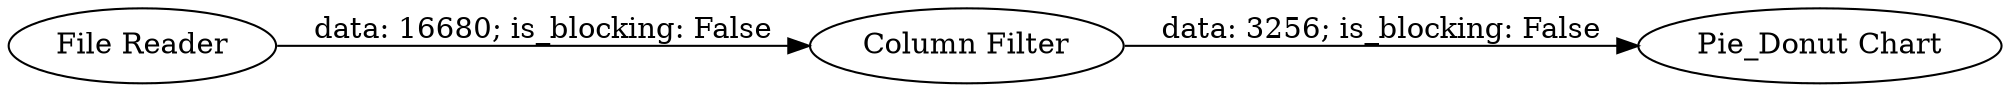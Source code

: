 digraph {
	"2021187749966559767_3" [label="Column Filter"]
	"2021187749966559767_1" [label="File Reader"]
	"2021187749966559767_2" [label="Pie_Donut Chart"]
	"2021187749966559767_3" -> "2021187749966559767_2" [label="data: 3256; is_blocking: False"]
	"2021187749966559767_1" -> "2021187749966559767_3" [label="data: 16680; is_blocking: False"]
	rankdir=LR
}
